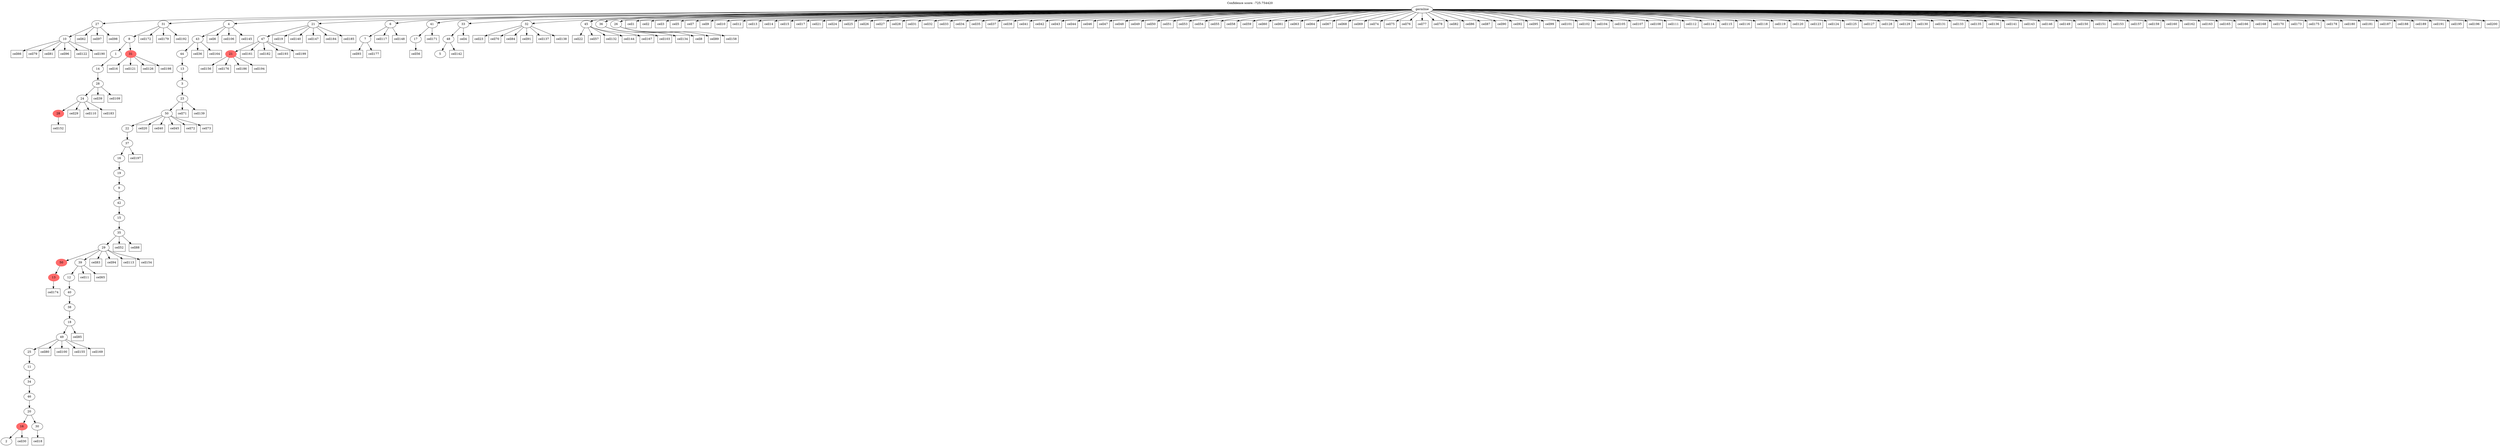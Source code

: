 digraph g {
	"55" -> "56";
	"56" [label="10"];
	"52" -> "53";
	"53" [color=indianred1, style=filled, label="28"];
	"51" -> "52";
	"52" [label="24"];
	"50" -> "51";
	"51" [label="28"];
	"49" -> "50";
	"50" [label="14"];
	"47" -> "48";
	"48" [color=indianred1, style=filled, label="31"];
	"47" -> "49";
	"49" [label="1"];
	"46" -> "47";
	"47" [label="8"];
	"43" -> "44";
	"44" [color=indianred1, style=filled, label="13"];
	"41" -> "42";
	"42" [label="2"];
	"39" -> "40";
	"40" [label="30"];
	"39" -> "41";
	"41" [color=indianred1, style=filled, label="16"];
	"38" -> "39";
	"39" [label="20"];
	"37" -> "38";
	"38" [label="46"];
	"36" -> "37";
	"37" [label="34"];
	"35" -> "36";
	"36" [label="11"];
	"34" -> "35";
	"35" [label="25"];
	"33" -> "34";
	"34" [label="49"];
	"32" -> "33";
	"33" [label="18"];
	"31" -> "32";
	"32" [label="38"];
	"30" -> "31";
	"31" [label="40"];
	"29" -> "30";
	"30" [label="12"];
	"28" -> "29";
	"29" [label="39"];
	"28" -> "43";
	"43" [color=indianred1, style=filled, label="50"];
	"27" -> "28";
	"28" [label="29"];
	"26" -> "27";
	"27" [label="35"];
	"25" -> "26";
	"26" [label="15"];
	"24" -> "25";
	"25" [label="42"];
	"23" -> "24";
	"24" [label="9"];
	"22" -> "23";
	"23" [label="19"];
	"21" -> "22";
	"22" [label="16"];
	"20" -> "21";
	"21" [label="37"];
	"19" -> "20";
	"20" [label="22"];
	"18" -> "19";
	"19" [label="50"];
	"17" -> "18";
	"18" [label="23"];
	"16" -> "17";
	"17" [label="3"];
	"15" -> "16";
	"16" [label="13"];
	"14" -> "15";
	"15" [label="44"];
	"13" -> "14";
	"14" [label="43"];
	"11" -> "12";
	"12" [color=indianred1, style=filled, label="21"];
	"10" -> "11";
	"11" [label="47"];
	"8" -> "9";
	"9" [label="7"];
	"6" -> "7";
	"7" [label="17"];
	"4" -> "5";
	"5" [label="5"];
	"3" -> "4";
	"4" [label="48"];
	"0" -> "1";
	"1" [label="32"];
	"0" -> "2";
	"2" [label="45"];
	"0" -> "3";
	"3" [label="33"];
	"0" -> "6";
	"6" [label="41"];
	"0" -> "8";
	"8" [label="6"];
	"0" -> "10";
	"10" [label="21"];
	"0" -> "13";
	"13" [label="4"];
	"0" -> "45";
	"45" [label="36"];
	"0" -> "46";
	"46" [label="31"];
	"0" -> "54";
	"54" [label="26"];
	"0" -> "55";
	"55" [label="27"];
	"0" [label="germline"];
	"0" -> "cell1";
	"cell1" [shape=box];
	"0" -> "cell2";
	"cell2" [shape=box];
	"0" -> "cell3";
	"cell3" [shape=box];
	"3" -> "cell4";
	"cell4" [shape=box];
	"0" -> "cell5";
	"cell5" [shape=box];
	"13" -> "cell6";
	"cell6" [shape=box];
	"0" -> "cell7";
	"cell7" [shape=box];
	"54" -> "cell8";
	"cell8" [shape=box];
	"0" -> "cell9";
	"cell9" [shape=box];
	"0" -> "cell10";
	"cell10" [shape=box];
	"29" -> "cell11";
	"cell11" [shape=box];
	"0" -> "cell12";
	"cell12" [shape=box];
	"0" -> "cell13";
	"cell13" [shape=box];
	"0" -> "cell14";
	"cell14" [shape=box];
	"0" -> "cell15";
	"cell15" [shape=box];
	"48" -> "cell16";
	"cell16" [shape=box];
	"0" -> "cell17";
	"cell17" [shape=box];
	"40" -> "cell18";
	"cell18" [shape=box];
	"10" -> "cell19";
	"cell19" [shape=box];
	"19" -> "cell20";
	"cell20" [shape=box];
	"0" -> "cell21";
	"cell21" [shape=box];
	"2" -> "cell22";
	"cell22" [shape=box];
	"1" -> "cell23";
	"cell23" [shape=box];
	"0" -> "cell24";
	"cell24" [shape=box];
	"0" -> "cell25";
	"cell25" [shape=box];
	"0" -> "cell26";
	"cell26" [shape=box];
	"0" -> "cell27";
	"cell27" [shape=box];
	"0" -> "cell28";
	"cell28" [shape=box];
	"52" -> "cell29";
	"cell29" [shape=box];
	"41" -> "cell30";
	"cell30" [shape=box];
	"0" -> "cell31";
	"cell31" [shape=box];
	"0" -> "cell32";
	"cell32" [shape=box];
	"0" -> "cell33";
	"cell33" [shape=box];
	"0" -> "cell34";
	"cell34" [shape=box];
	"0" -> "cell35";
	"cell35" [shape=box];
	"14" -> "cell36";
	"cell36" [shape=box];
	"0" -> "cell37";
	"cell37" [shape=box];
	"0" -> "cell38";
	"cell38" [shape=box];
	"51" -> "cell39";
	"cell39" [shape=box];
	"19" -> "cell40";
	"cell40" [shape=box];
	"0" -> "cell41";
	"cell41" [shape=box];
	"0" -> "cell42";
	"cell42" [shape=box];
	"0" -> "cell43";
	"cell43" [shape=box];
	"0" -> "cell44";
	"cell44" [shape=box];
	"19" -> "cell45";
	"cell45" [shape=box];
	"0" -> "cell46";
	"cell46" [shape=box];
	"0" -> "cell47";
	"cell47" [shape=box];
	"0" -> "cell48";
	"cell48" [shape=box];
	"0" -> "cell49";
	"cell49" [shape=box];
	"0" -> "cell50";
	"cell50" [shape=box];
	"0" -> "cell51";
	"cell51" [shape=box];
	"27" -> "cell52";
	"cell52" [shape=box];
	"0" -> "cell53";
	"cell53" [shape=box];
	"0" -> "cell54";
	"cell54" [shape=box];
	"0" -> "cell55";
	"cell55" [shape=box];
	"7" -> "cell56";
	"cell56" [shape=box];
	"2" -> "cell57";
	"cell57" [shape=box];
	"0" -> "cell58";
	"cell58" [shape=box];
	"0" -> "cell59";
	"cell59" [shape=box];
	"0" -> "cell60";
	"cell60" [shape=box];
	"0" -> "cell61";
	"cell61" [shape=box];
	"55" -> "cell62";
	"cell62" [shape=box];
	"0" -> "cell63";
	"cell63" [shape=box];
	"0" -> "cell64";
	"cell64" [shape=box];
	"29" -> "cell65";
	"cell65" [shape=box];
	"56" -> "cell66";
	"cell66" [shape=box];
	"0" -> "cell67";
	"cell67" [shape=box];
	"0" -> "cell68";
	"cell68" [shape=box];
	"0" -> "cell69";
	"cell69" [shape=box];
	"1" -> "cell70";
	"cell70" [shape=box];
	"18" -> "cell71";
	"cell71" [shape=box];
	"19" -> "cell72";
	"cell72" [shape=box];
	"19" -> "cell73";
	"cell73" [shape=box];
	"0" -> "cell74";
	"cell74" [shape=box];
	"0" -> "cell75";
	"cell75" [shape=box];
	"0" -> "cell76";
	"cell76" [shape=box];
	"0" -> "cell77";
	"cell77" [shape=box];
	"0" -> "cell78";
	"cell78" [shape=box];
	"56" -> "cell79";
	"cell79" [shape=box];
	"34" -> "cell80";
	"cell80" [shape=box];
	"56" -> "cell81";
	"cell81" [shape=box];
	"0" -> "cell82";
	"cell82" [shape=box];
	"28" -> "cell83";
	"cell83" [shape=box];
	"1" -> "cell84";
	"cell84" [shape=box];
	"33" -> "cell85";
	"cell85" [shape=box];
	"0" -> "cell86";
	"cell86" [shape=box];
	"0" -> "cell87";
	"cell87" [shape=box];
	"27" -> "cell88";
	"cell88" [shape=box];
	"54" -> "cell89";
	"cell89" [shape=box];
	"0" -> "cell90";
	"cell90" [shape=box];
	"1" -> "cell91";
	"cell91" [shape=box];
	"0" -> "cell92";
	"cell92" [shape=box];
	"9" -> "cell93";
	"cell93" [shape=box];
	"28" -> "cell94";
	"cell94" [shape=box];
	"0" -> "cell95";
	"cell95" [shape=box];
	"56" -> "cell96";
	"cell96" [shape=box];
	"55" -> "cell97";
	"cell97" [shape=box];
	"55" -> "cell98";
	"cell98" [shape=box];
	"0" -> "cell99";
	"cell99" [shape=box];
	"34" -> "cell100";
	"cell100" [shape=box];
	"0" -> "cell101";
	"cell101" [shape=box];
	"0" -> "cell102";
	"cell102" [shape=box];
	"45" -> "cell103";
	"cell103" [shape=box];
	"0" -> "cell104";
	"cell104" [shape=box];
	"0" -> "cell105";
	"cell105" [shape=box];
	"13" -> "cell106";
	"cell106" [shape=box];
	"0" -> "cell107";
	"cell107" [shape=box];
	"0" -> "cell108";
	"cell108" [shape=box];
	"51" -> "cell109";
	"cell109" [shape=box];
	"52" -> "cell110";
	"cell110" [shape=box];
	"0" -> "cell111";
	"cell111" [shape=box];
	"0" -> "cell112";
	"cell112" [shape=box];
	"28" -> "cell113";
	"cell113" [shape=box];
	"0" -> "cell114";
	"cell114" [shape=box];
	"0" -> "cell115";
	"cell115" [shape=box];
	"0" -> "cell116";
	"cell116" [shape=box];
	"8" -> "cell117";
	"cell117" [shape=box];
	"0" -> "cell118";
	"cell118" [shape=box];
	"0" -> "cell119";
	"cell119" [shape=box];
	"0" -> "cell120";
	"cell120" [shape=box];
	"48" -> "cell121";
	"cell121" [shape=box];
	"56" -> "cell122";
	"cell122" [shape=box];
	"0" -> "cell123";
	"cell123" [shape=box];
	"0" -> "cell124";
	"cell124" [shape=box];
	"0" -> "cell125";
	"cell125" [shape=box];
	"48" -> "cell126";
	"cell126" [shape=box];
	"0" -> "cell127";
	"cell127" [shape=box];
	"0" -> "cell128";
	"cell128" [shape=box];
	"0" -> "cell129";
	"cell129" [shape=box];
	"0" -> "cell130";
	"cell130" [shape=box];
	"0" -> "cell131";
	"cell131" [shape=box];
	"2" -> "cell132";
	"cell132" [shape=box];
	"0" -> "cell133";
	"cell133" [shape=box];
	"45" -> "cell134";
	"cell134" [shape=box];
	"0" -> "cell135";
	"cell135" [shape=box];
	"0" -> "cell136";
	"cell136" [shape=box];
	"1" -> "cell137";
	"cell137" [shape=box];
	"1" -> "cell138";
	"cell138" [shape=box];
	"18" -> "cell139";
	"cell139" [shape=box];
	"10" -> "cell140";
	"cell140" [shape=box];
	"0" -> "cell141";
	"cell141" [shape=box];
	"4" -> "cell142";
	"cell142" [shape=box];
	"0" -> "cell143";
	"cell143" [shape=box];
	"2" -> "cell144";
	"cell144" [shape=box];
	"13" -> "cell145";
	"cell145" [shape=box];
	"0" -> "cell146";
	"cell146" [shape=box];
	"10" -> "cell147";
	"cell147" [shape=box];
	"8" -> "cell148";
	"cell148" [shape=box];
	"0" -> "cell149";
	"cell149" [shape=box];
	"0" -> "cell150";
	"cell150" [shape=box];
	"0" -> "cell151";
	"cell151" [shape=box];
	"53" -> "cell152";
	"cell152" [shape=box];
	"0" -> "cell153";
	"cell153" [shape=box];
	"28" -> "cell154";
	"cell154" [shape=box];
	"34" -> "cell155";
	"cell155" [shape=box];
	"12" -> "cell156";
	"cell156" [shape=box];
	"0" -> "cell157";
	"cell157" [shape=box];
	"54" -> "cell158";
	"cell158" [shape=box];
	"0" -> "cell159";
	"cell159" [shape=box];
	"0" -> "cell160";
	"cell160" [shape=box];
	"11" -> "cell161";
	"cell161" [shape=box];
	"0" -> "cell162";
	"cell162" [shape=box];
	"0" -> "cell163";
	"cell163" [shape=box];
	"14" -> "cell164";
	"cell164" [shape=box];
	"0" -> "cell165";
	"cell165" [shape=box];
	"0" -> "cell166";
	"cell166" [shape=box];
	"2" -> "cell167";
	"cell167" [shape=box];
	"0" -> "cell168";
	"cell168" [shape=box];
	"34" -> "cell169";
	"cell169" [shape=box];
	"0" -> "cell170";
	"cell170" [shape=box];
	"6" -> "cell171";
	"cell171" [shape=box];
	"46" -> "cell172";
	"cell172" [shape=box];
	"0" -> "cell173";
	"cell173" [shape=box];
	"44" -> "cell174";
	"cell174" [shape=box];
	"0" -> "cell175";
	"cell175" [shape=box];
	"12" -> "cell176";
	"cell176" [shape=box];
	"9" -> "cell177";
	"cell177" [shape=box];
	"0" -> "cell178";
	"cell178" [shape=box];
	"46" -> "cell179";
	"cell179" [shape=box];
	"0" -> "cell180";
	"cell180" [shape=box];
	"0" -> "cell181";
	"cell181" [shape=box];
	"11" -> "cell182";
	"cell182" [shape=box];
	"52" -> "cell183";
	"cell183" [shape=box];
	"10" -> "cell184";
	"cell184" [shape=box];
	"10" -> "cell185";
	"cell185" [shape=box];
	"12" -> "cell186";
	"cell186" [shape=box];
	"0" -> "cell187";
	"cell187" [shape=box];
	"0" -> "cell188";
	"cell188" [shape=box];
	"0" -> "cell189";
	"cell189" [shape=box];
	"56" -> "cell190";
	"cell190" [shape=box];
	"0" -> "cell191";
	"cell191" [shape=box];
	"46" -> "cell192";
	"cell192" [shape=box];
	"11" -> "cell193";
	"cell193" [shape=box];
	"12" -> "cell194";
	"cell194" [shape=box];
	"0" -> "cell195";
	"cell195" [shape=box];
	"0" -> "cell196";
	"cell196" [shape=box];
	"21" -> "cell197";
	"cell197" [shape=box];
	"48" -> "cell198";
	"cell198" [shape=box];
	"11" -> "cell199";
	"cell199" [shape=box];
	"0" -> "cell200";
	"cell200" [shape=box];
	labelloc="t";
	label="Confidence score: -725.754420";
}
